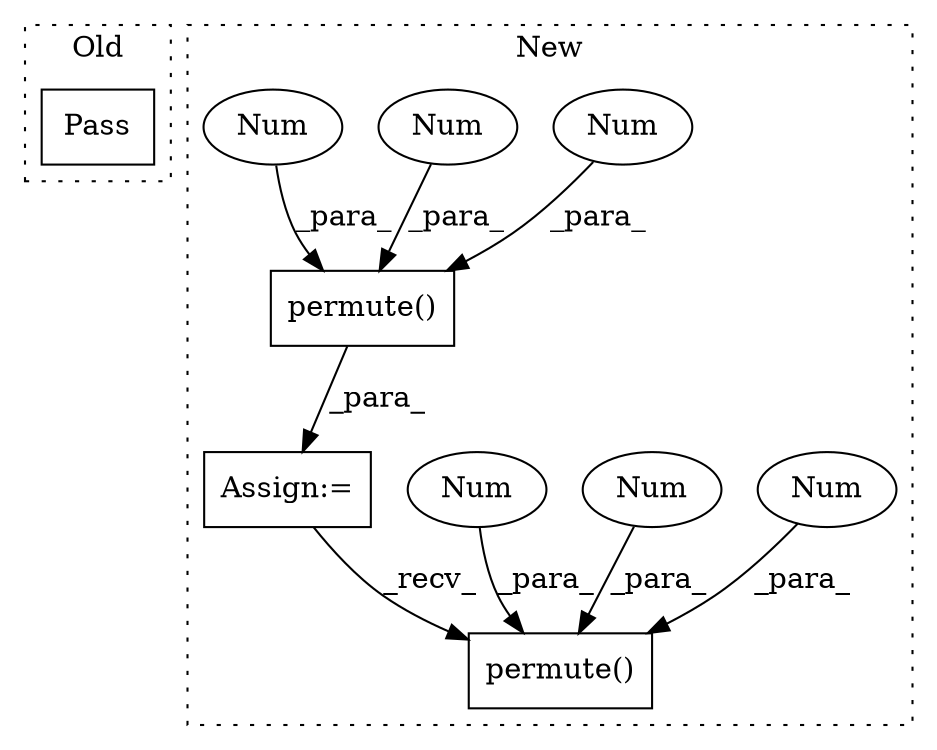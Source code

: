 digraph G {
subgraph cluster0 {
1 [label="Pass" a="62" s="4976" l="4" shape="box"];
label = "Old";
style="dotted";
}
subgraph cluster1 {
2 [label="permute()" a="75" s="6120,6144" l="17,1" shape="box"];
3 [label="Num" a="76" s="6140" l="1" shape="ellipse"];
4 [label="Num" a="76" s="6137" l="1" shape="ellipse"];
5 [label="Num" a="76" s="6143" l="1" shape="ellipse"];
6 [label="Assign:=" a="68" s="5986" l="3" shape="box"];
7 [label="permute()" a="75" s="5989,6014" l="18,1" shape="box"];
8 [label="Num" a="76" s="6007" l="1" shape="ellipse"];
9 [label="Num" a="76" s="6013" l="1" shape="ellipse"];
10 [label="Num" a="76" s="6010" l="1" shape="ellipse"];
label = "New";
style="dotted";
}
3 -> 2 [label="_para_"];
4 -> 2 [label="_para_"];
5 -> 2 [label="_para_"];
6 -> 2 [label="_recv_"];
7 -> 6 [label="_para_"];
8 -> 7 [label="_para_"];
9 -> 7 [label="_para_"];
10 -> 7 [label="_para_"];
}